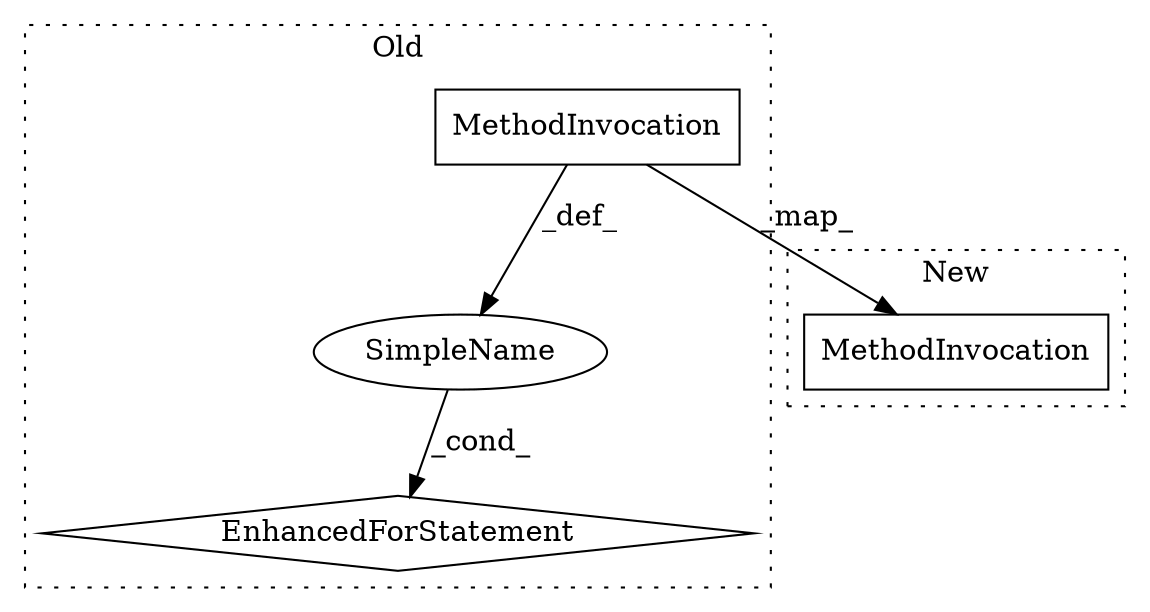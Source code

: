 digraph G {
subgraph cluster0 {
1 [label="MethodInvocation" a="32" s="1858" l="10" shape="box"];
3 [label="SimpleName" a="42" s="1844" l="5" shape="ellipse"];
4 [label="EnhancedForStatement" a="70" s="1830,1868" l="5,2" shape="diamond"];
label = "Old";
style="dotted";
}
subgraph cluster1 {
2 [label="MethodInvocation" a="32" s="2040" l="10" shape="box"];
label = "New";
style="dotted";
}
1 -> 2 [label="_map_"];
1 -> 3 [label="_def_"];
3 -> 4 [label="_cond_"];
}